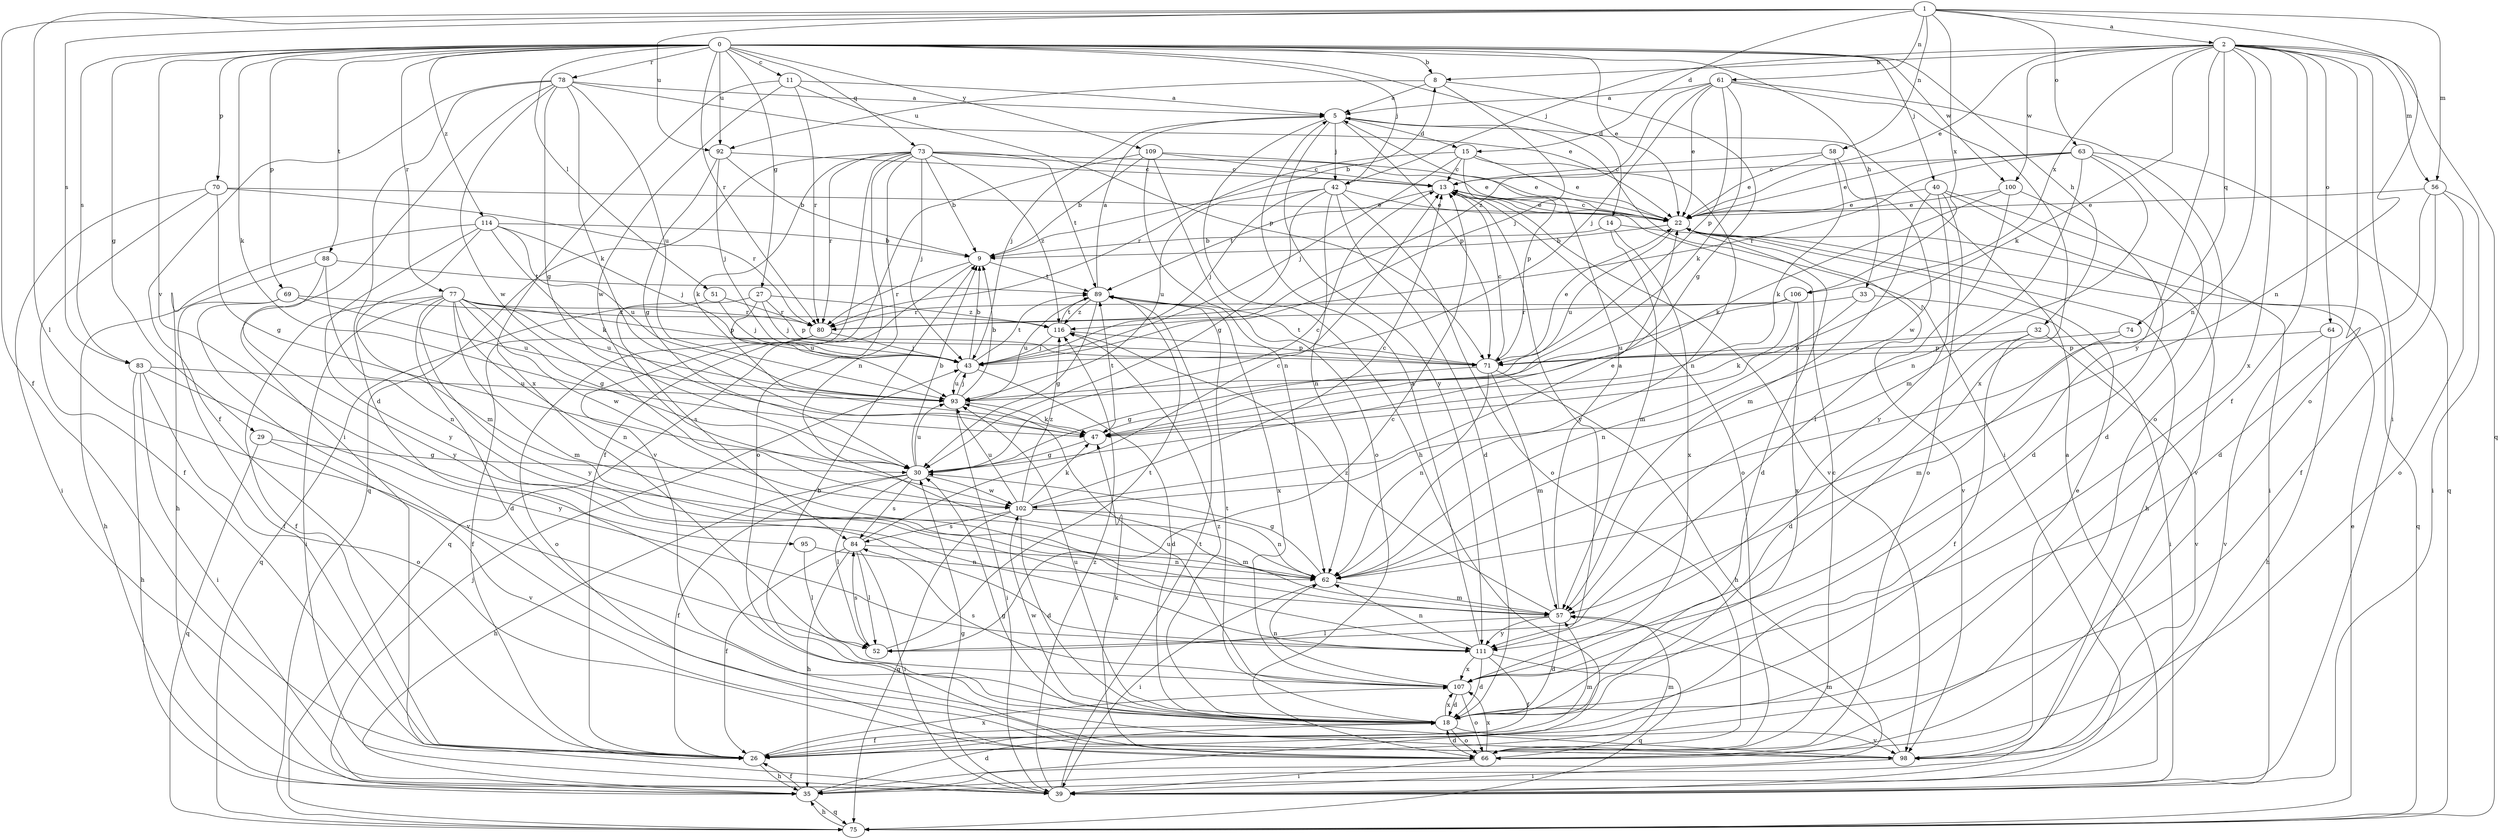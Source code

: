 strict digraph  {
0;
1;
2;
5;
8;
9;
11;
13;
14;
15;
18;
22;
26;
27;
29;
30;
32;
33;
35;
39;
40;
42;
43;
47;
51;
52;
56;
57;
58;
61;
62;
63;
64;
66;
69;
70;
71;
73;
74;
75;
77;
78;
80;
83;
84;
88;
89;
92;
93;
95;
98;
100;
102;
106;
107;
109;
111;
114;
116;
0 -> 8  [label=b];
0 -> 11  [label=c];
0 -> 14  [label=d];
0 -> 22  [label=e];
0 -> 27  [label=g];
0 -> 29  [label=g];
0 -> 32  [label=h];
0 -> 33  [label=h];
0 -> 40  [label=j];
0 -> 42  [label=j];
0 -> 47  [label=k];
0 -> 51  [label=l];
0 -> 69  [label=p];
0 -> 70  [label=p];
0 -> 73  [label=q];
0 -> 77  [label=r];
0 -> 78  [label=r];
0 -> 80  [label=r];
0 -> 83  [label=s];
0 -> 88  [label=t];
0 -> 92  [label=u];
0 -> 95  [label=v];
0 -> 100  [label=w];
0 -> 109  [label=y];
0 -> 114  [label=z];
1 -> 2  [label=a];
1 -> 15  [label=d];
1 -> 26  [label=f];
1 -> 52  [label=l];
1 -> 56  [label=m];
1 -> 58  [label=n];
1 -> 61  [label=n];
1 -> 62  [label=n];
1 -> 63  [label=o];
1 -> 83  [label=s];
1 -> 92  [label=u];
1 -> 106  [label=x];
2 -> 8  [label=b];
2 -> 22  [label=e];
2 -> 26  [label=f];
2 -> 39  [label=i];
2 -> 42  [label=j];
2 -> 47  [label=k];
2 -> 56  [label=m];
2 -> 62  [label=n];
2 -> 64  [label=o];
2 -> 66  [label=o];
2 -> 74  [label=q];
2 -> 75  [label=q];
2 -> 100  [label=w];
2 -> 106  [label=x];
2 -> 107  [label=x];
2 -> 111  [label=y];
5 -> 15  [label=d];
5 -> 35  [label=h];
5 -> 39  [label=i];
5 -> 42  [label=j];
5 -> 43  [label=j];
5 -> 71  [label=p];
5 -> 111  [label=y];
8 -> 5  [label=a];
8 -> 30  [label=g];
8 -> 43  [label=j];
8 -> 92  [label=u];
9 -> 8  [label=b];
9 -> 75  [label=q];
9 -> 80  [label=r];
9 -> 89  [label=t];
11 -> 5  [label=a];
11 -> 71  [label=p];
11 -> 80  [label=r];
11 -> 102  [label=w];
11 -> 107  [label=x];
13 -> 22  [label=e];
13 -> 66  [label=o];
13 -> 89  [label=t];
13 -> 98  [label=v];
13 -> 111  [label=y];
14 -> 9  [label=b];
14 -> 35  [label=h];
14 -> 57  [label=m];
14 -> 107  [label=x];
15 -> 13  [label=c];
15 -> 22  [label=e];
15 -> 43  [label=j];
15 -> 62  [label=n];
15 -> 71  [label=p];
15 -> 80  [label=r];
18 -> 9  [label=b];
18 -> 26  [label=f];
18 -> 66  [label=o];
18 -> 89  [label=t];
18 -> 93  [label=u];
18 -> 98  [label=v];
18 -> 102  [label=w];
18 -> 107  [label=x];
18 -> 116  [label=z];
22 -> 9  [label=b];
22 -> 13  [label=c];
22 -> 18  [label=d];
22 -> 75  [label=q];
22 -> 93  [label=u];
22 -> 98  [label=v];
26 -> 35  [label=h];
26 -> 57  [label=m];
26 -> 107  [label=x];
27 -> 43  [label=j];
27 -> 71  [label=p];
27 -> 84  [label=s];
27 -> 93  [label=u];
27 -> 116  [label=z];
29 -> 30  [label=g];
29 -> 75  [label=q];
29 -> 98  [label=v];
30 -> 9  [label=b];
30 -> 13  [label=c];
30 -> 26  [label=f];
30 -> 35  [label=h];
30 -> 52  [label=l];
30 -> 84  [label=s];
30 -> 93  [label=u];
30 -> 102  [label=w];
32 -> 18  [label=d];
32 -> 26  [label=f];
32 -> 71  [label=p];
32 -> 98  [label=v];
33 -> 39  [label=i];
33 -> 62  [label=n];
33 -> 80  [label=r];
35 -> 18  [label=d];
35 -> 26  [label=f];
35 -> 43  [label=j];
35 -> 75  [label=q];
39 -> 5  [label=a];
39 -> 30  [label=g];
39 -> 89  [label=t];
39 -> 116  [label=z];
40 -> 22  [label=e];
40 -> 39  [label=i];
40 -> 57  [label=m];
40 -> 66  [label=o];
40 -> 98  [label=v];
40 -> 111  [label=y];
42 -> 18  [label=d];
42 -> 22  [label=e];
42 -> 30  [label=g];
42 -> 43  [label=j];
42 -> 62  [label=n];
42 -> 66  [label=o];
42 -> 93  [label=u];
43 -> 9  [label=b];
43 -> 18  [label=d];
43 -> 89  [label=t];
43 -> 93  [label=u];
47 -> 30  [label=g];
47 -> 89  [label=t];
51 -> 43  [label=j];
51 -> 75  [label=q];
51 -> 80  [label=r];
52 -> 13  [label=c];
52 -> 84  [label=s];
52 -> 89  [label=t];
56 -> 18  [label=d];
56 -> 22  [label=e];
56 -> 26  [label=f];
56 -> 39  [label=i];
56 -> 66  [label=o];
57 -> 5  [label=a];
57 -> 18  [label=d];
57 -> 52  [label=l];
57 -> 111  [label=y];
57 -> 116  [label=z];
58 -> 13  [label=c];
58 -> 22  [label=e];
58 -> 47  [label=k];
58 -> 102  [label=w];
61 -> 5  [label=a];
61 -> 22  [label=e];
61 -> 43  [label=j];
61 -> 47  [label=k];
61 -> 66  [label=o];
61 -> 71  [label=p];
61 -> 107  [label=x];
61 -> 116  [label=z];
62 -> 30  [label=g];
62 -> 39  [label=i];
62 -> 57  [label=m];
63 -> 13  [label=c];
63 -> 18  [label=d];
63 -> 22  [label=e];
63 -> 57  [label=m];
63 -> 62  [label=n];
63 -> 75  [label=q];
63 -> 80  [label=r];
64 -> 35  [label=h];
64 -> 71  [label=p];
64 -> 98  [label=v];
66 -> 13  [label=c];
66 -> 18  [label=d];
66 -> 39  [label=i];
66 -> 47  [label=k];
66 -> 57  [label=m];
66 -> 107  [label=x];
69 -> 26  [label=f];
69 -> 93  [label=u];
69 -> 98  [label=v];
69 -> 116  [label=z];
70 -> 22  [label=e];
70 -> 26  [label=f];
70 -> 30  [label=g];
70 -> 39  [label=i];
70 -> 80  [label=r];
71 -> 13  [label=c];
71 -> 22  [label=e];
71 -> 30  [label=g];
71 -> 35  [label=h];
71 -> 57  [label=m];
71 -> 62  [label=n];
71 -> 89  [label=t];
73 -> 9  [label=b];
73 -> 13  [label=c];
73 -> 22  [label=e];
73 -> 43  [label=j];
73 -> 47  [label=k];
73 -> 62  [label=n];
73 -> 66  [label=o];
73 -> 75  [label=q];
73 -> 80  [label=r];
73 -> 89  [label=t];
73 -> 98  [label=v];
73 -> 116  [label=z];
74 -> 57  [label=m];
74 -> 71  [label=p];
75 -> 22  [label=e];
75 -> 35  [label=h];
77 -> 18  [label=d];
77 -> 26  [label=f];
77 -> 30  [label=g];
77 -> 39  [label=i];
77 -> 57  [label=m];
77 -> 62  [label=n];
77 -> 71  [label=p];
77 -> 80  [label=r];
77 -> 93  [label=u];
77 -> 102  [label=w];
77 -> 111  [label=y];
78 -> 5  [label=a];
78 -> 18  [label=d];
78 -> 22  [label=e];
78 -> 26  [label=f];
78 -> 30  [label=g];
78 -> 39  [label=i];
78 -> 47  [label=k];
78 -> 93  [label=u];
78 -> 102  [label=w];
80 -> 26  [label=f];
80 -> 43  [label=j];
80 -> 66  [label=o];
83 -> 35  [label=h];
83 -> 39  [label=i];
83 -> 66  [label=o];
83 -> 93  [label=u];
83 -> 111  [label=y];
84 -> 13  [label=c];
84 -> 26  [label=f];
84 -> 35  [label=h];
84 -> 39  [label=i];
84 -> 52  [label=l];
84 -> 62  [label=n];
88 -> 35  [label=h];
88 -> 62  [label=n];
88 -> 89  [label=t];
88 -> 111  [label=y];
89 -> 5  [label=a];
89 -> 30  [label=g];
89 -> 93  [label=u];
89 -> 107  [label=x];
89 -> 116  [label=z];
92 -> 9  [label=b];
92 -> 13  [label=c];
92 -> 30  [label=g];
92 -> 43  [label=j];
93 -> 9  [label=b];
93 -> 39  [label=i];
93 -> 43  [label=j];
93 -> 47  [label=k];
95 -> 52  [label=l];
95 -> 62  [label=n];
98 -> 22  [label=e];
98 -> 30  [label=g];
98 -> 39  [label=i];
98 -> 57  [label=m];
100 -> 18  [label=d];
100 -> 22  [label=e];
100 -> 47  [label=k];
100 -> 52  [label=l];
102 -> 13  [label=c];
102 -> 18  [label=d];
102 -> 22  [label=e];
102 -> 47  [label=k];
102 -> 57  [label=m];
102 -> 62  [label=n];
102 -> 75  [label=q];
102 -> 84  [label=s];
102 -> 93  [label=u];
102 -> 116  [label=z];
106 -> 47  [label=k];
106 -> 80  [label=r];
106 -> 93  [label=u];
106 -> 107  [label=x];
107 -> 18  [label=d];
107 -> 62  [label=n];
107 -> 66  [label=o];
107 -> 84  [label=s];
107 -> 93  [label=u];
109 -> 9  [label=b];
109 -> 13  [label=c];
109 -> 22  [label=e];
109 -> 26  [label=f];
109 -> 62  [label=n];
109 -> 66  [label=o];
111 -> 5  [label=a];
111 -> 18  [label=d];
111 -> 26  [label=f];
111 -> 62  [label=n];
111 -> 75  [label=q];
111 -> 107  [label=x];
114 -> 9  [label=b];
114 -> 35  [label=h];
114 -> 43  [label=j];
114 -> 47  [label=k];
114 -> 57  [label=m];
114 -> 93  [label=u];
114 -> 111  [label=y];
116 -> 43  [label=j];
116 -> 71  [label=p];
116 -> 89  [label=t];
}
